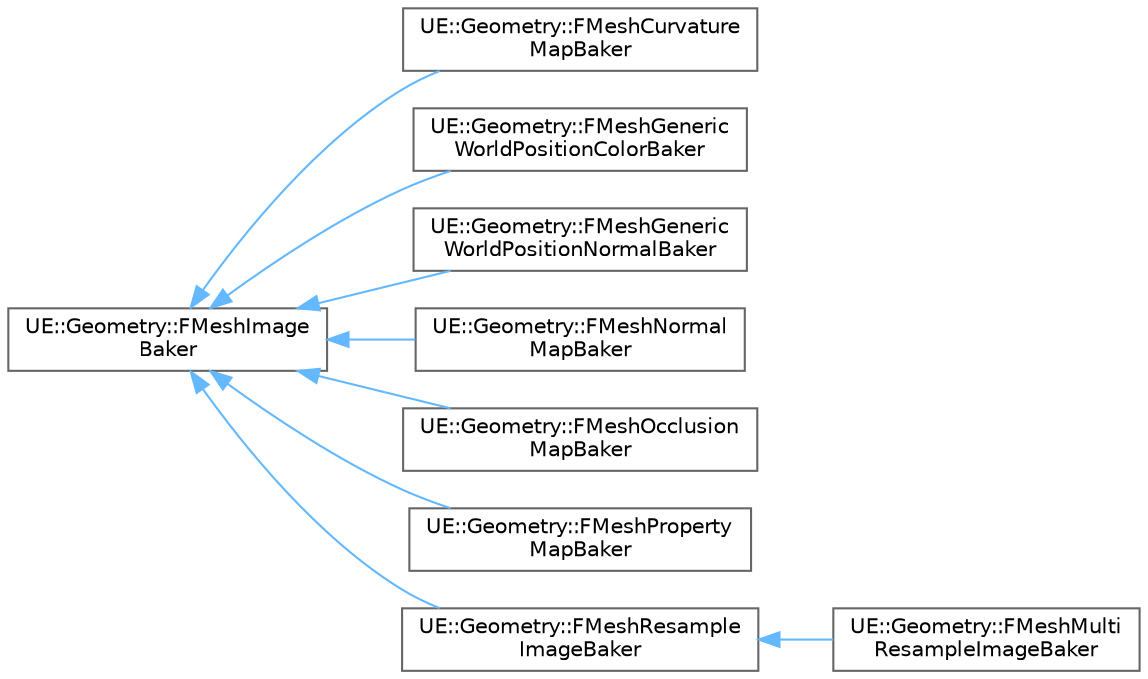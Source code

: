 digraph "Graphical Class Hierarchy"
{
 // INTERACTIVE_SVG=YES
 // LATEX_PDF_SIZE
  bgcolor="transparent";
  edge [fontname=Helvetica,fontsize=10,labelfontname=Helvetica,labelfontsize=10];
  node [fontname=Helvetica,fontsize=10,shape=box,height=0.2,width=0.4];
  rankdir="LR";
  Node0 [id="Node000000",label="UE::Geometry::FMeshImage\lBaker",height=0.2,width=0.4,color="grey40", fillcolor="white", style="filled",URL="$db/d80/classUE_1_1Geometry_1_1FMeshImageBaker.html",tooltip=" "];
  Node0 -> Node1 [id="edge9173_Node000000_Node000001",dir="back",color="steelblue1",style="solid",tooltip=" "];
  Node1 [id="Node000001",label="UE::Geometry::FMeshCurvature\lMapBaker",height=0.2,width=0.4,color="grey40", fillcolor="white", style="filled",URL="$db/da6/classUE_1_1Geometry_1_1FMeshCurvatureMapBaker.html",tooltip=" "];
  Node0 -> Node2 [id="edge9174_Node000000_Node000002",dir="back",color="steelblue1",style="solid",tooltip=" "];
  Node2 [id="Node000002",label="UE::Geometry::FMeshGeneric\lWorldPositionColorBaker",height=0.2,width=0.4,color="grey40", fillcolor="white", style="filled",URL="$d8/d1d/classUE_1_1Geometry_1_1FMeshGenericWorldPositionColorBaker.html",tooltip="Bake Colors based on arbitrary Position/Normal sampling."];
  Node0 -> Node3 [id="edge9175_Node000000_Node000003",dir="back",color="steelblue1",style="solid",tooltip=" "];
  Node3 [id="Node000003",label="UE::Geometry::FMeshGeneric\lWorldPositionNormalBaker",height=0.2,width=0.4,color="grey40", fillcolor="white", style="filled",URL="$dd/dc1/classUE_1_1Geometry_1_1FMeshGenericWorldPositionNormalBaker.html",tooltip="Bake Tangent-Space Normals based on arbitrary Position/Normal sampling."];
  Node0 -> Node4 [id="edge9176_Node000000_Node000004",dir="back",color="steelblue1",style="solid",tooltip=" "];
  Node4 [id="Node000004",label="UE::Geometry::FMeshNormal\lMapBaker",height=0.2,width=0.4,color="grey40", fillcolor="white", style="filled",URL="$d2/d1d/classUE_1_1Geometry_1_1FMeshNormalMapBaker.html",tooltip=" "];
  Node0 -> Node5 [id="edge9177_Node000000_Node000005",dir="back",color="steelblue1",style="solid",tooltip=" "];
  Node5 [id="Node000005",label="UE::Geometry::FMeshOcclusion\lMapBaker",height=0.2,width=0.4,color="grey40", fillcolor="white", style="filled",URL="$d1/de6/classUE_1_1Geometry_1_1FMeshOcclusionMapBaker.html",tooltip=" "];
  Node0 -> Node6 [id="edge9178_Node000000_Node000006",dir="back",color="steelblue1",style="solid",tooltip=" "];
  Node6 [id="Node000006",label="UE::Geometry::FMeshProperty\lMapBaker",height=0.2,width=0.4,color="grey40", fillcolor="white", style="filled",URL="$da/d8f/classUE_1_1Geometry_1_1FMeshPropertyMapBaker.html",tooltip=" "];
  Node0 -> Node7 [id="edge9179_Node000000_Node000007",dir="back",color="steelblue1",style="solid",tooltip=" "];
  Node7 [id="Node000007",label="UE::Geometry::FMeshResample\lImageBaker",height=0.2,width=0.4,color="grey40", fillcolor="white", style="filled",URL="$d4/dce/classUE_1_1Geometry_1_1FMeshResampleImageBaker.html",tooltip=" "];
  Node7 -> Node8 [id="edge9180_Node000007_Node000008",dir="back",color="steelblue1",style="solid",tooltip=" "];
  Node8 [id="Node000008",label="UE::Geometry::FMeshMulti\lResampleImageBaker",height=0.2,width=0.4,color="grey40", fillcolor="white", style="filled",URL="$db/dea/classUE_1_1Geometry_1_1FMeshMultiResampleImageBaker.html",tooltip=" "];
}
